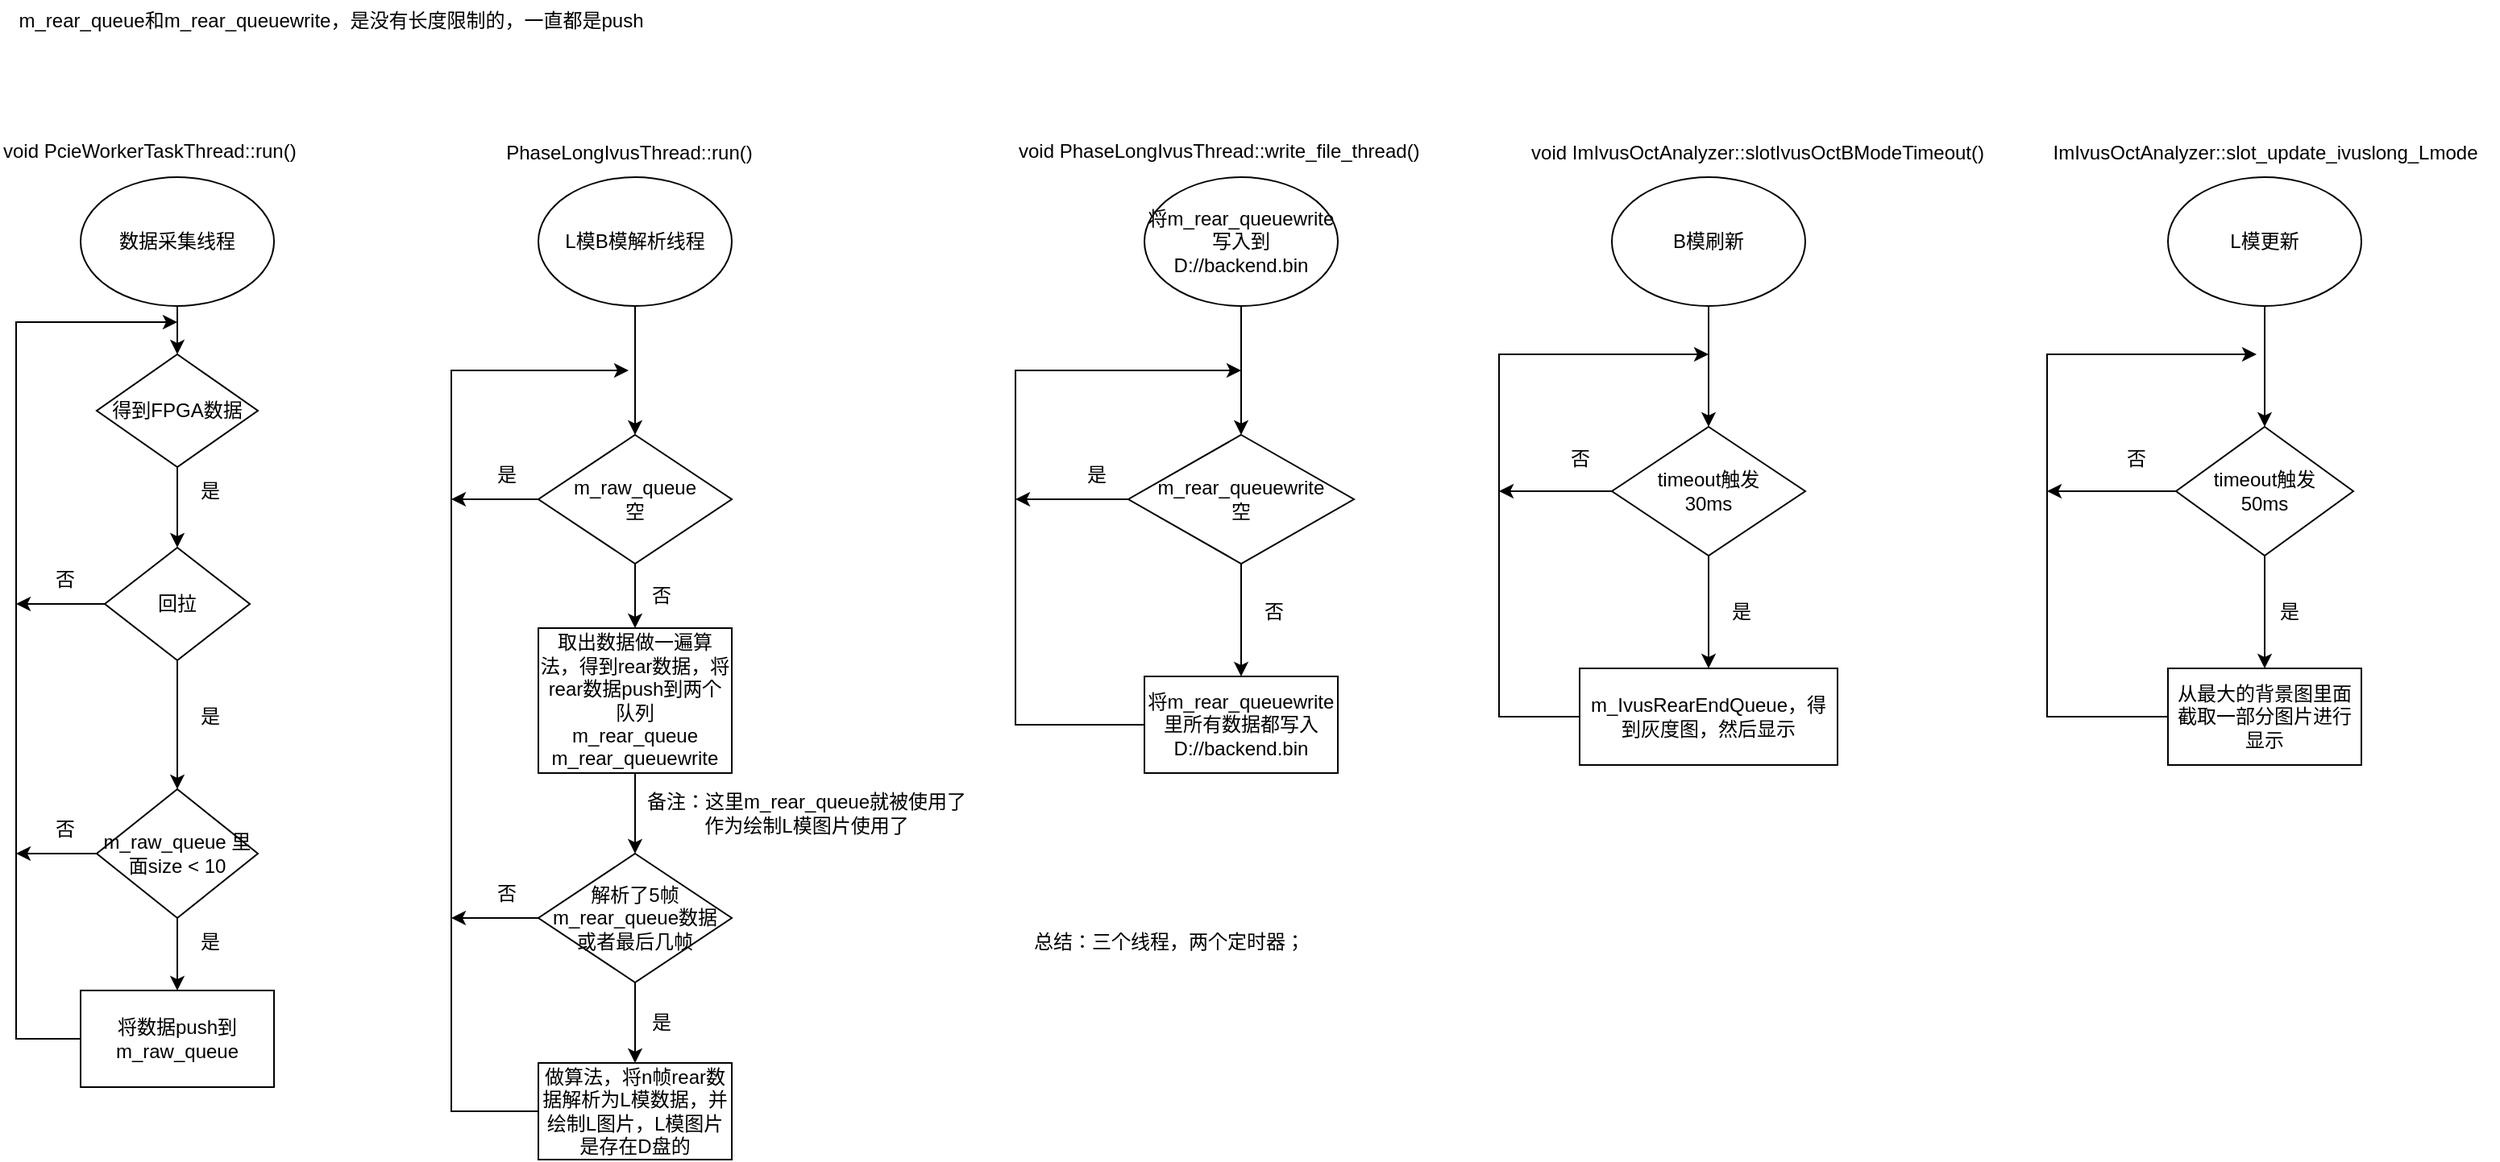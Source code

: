 <mxfile version="20.8.20" type="github">
  <diagram name="第 1 页" id="8jlNIsnWA2ENxNNo2rSE">
    <mxGraphModel dx="1434" dy="708" grid="1" gridSize="10" guides="1" tooltips="1" connect="1" arrows="1" fold="1" page="0" pageScale="1" pageWidth="827" pageHeight="1169" math="0" shadow="0">
      <root>
        <mxCell id="0" />
        <mxCell id="1" parent="0" />
        <mxCell id="tGeUGz7FxUVsNur8womr-3" value="" style="edgeStyle=orthogonalEdgeStyle;rounded=0;orthogonalLoop=1;jettySize=auto;html=1;" edge="1" parent="1" source="tGeUGz7FxUVsNur8womr-1">
          <mxGeometry relative="1" as="geometry">
            <mxPoint x="190" y="220" as="targetPoint" />
          </mxGeometry>
        </mxCell>
        <mxCell id="tGeUGz7FxUVsNur8womr-1" value="数据采集线程" style="ellipse;whiteSpace=wrap;html=1;" vertex="1" parent="1">
          <mxGeometry x="130" y="110" width="120" height="80" as="geometry" />
        </mxCell>
        <mxCell id="tGeUGz7FxUVsNur8womr-8" value="" style="edgeStyle=orthogonalEdgeStyle;rounded=0;orthogonalLoop=1;jettySize=auto;html=1;" edge="1" parent="1" source="tGeUGz7FxUVsNur8womr-6">
          <mxGeometry relative="1" as="geometry">
            <mxPoint x="190" y="340" as="targetPoint" />
          </mxGeometry>
        </mxCell>
        <mxCell id="tGeUGz7FxUVsNur8womr-6" value="得到FPGA数据" style="rhombus;whiteSpace=wrap;html=1;" vertex="1" parent="1">
          <mxGeometry x="140" y="220" width="100" height="70" as="geometry" />
        </mxCell>
        <mxCell id="tGeUGz7FxUVsNur8womr-18" value="" style="edgeStyle=orthogonalEdgeStyle;rounded=0;orthogonalLoop=1;jettySize=auto;html=1;" edge="1" parent="1" source="tGeUGz7FxUVsNur8womr-9">
          <mxGeometry relative="1" as="geometry">
            <mxPoint x="190" y="490.0" as="targetPoint" />
          </mxGeometry>
        </mxCell>
        <mxCell id="tGeUGz7FxUVsNur8womr-30" style="edgeStyle=orthogonalEdgeStyle;rounded=0;orthogonalLoop=1;jettySize=auto;html=1;" edge="1" parent="1" source="tGeUGz7FxUVsNur8womr-9">
          <mxGeometry relative="1" as="geometry">
            <mxPoint x="90" y="375" as="targetPoint" />
          </mxGeometry>
        </mxCell>
        <mxCell id="tGeUGz7FxUVsNur8womr-9" value="回拉" style="rhombus;whiteSpace=wrap;html=1;" vertex="1" parent="1">
          <mxGeometry x="145" y="340" width="90" height="70" as="geometry" />
        </mxCell>
        <mxCell id="tGeUGz7FxUVsNur8womr-12" value="是" style="text;html=1;align=center;verticalAlign=middle;resizable=0;points=[];autosize=1;strokeColor=none;fillColor=none;" vertex="1" parent="1">
          <mxGeometry x="190" y="430" width="40" height="30" as="geometry" />
        </mxCell>
        <mxCell id="tGeUGz7FxUVsNur8womr-13" value="是" style="text;html=1;align=center;verticalAlign=middle;resizable=0;points=[];autosize=1;strokeColor=none;fillColor=none;" vertex="1" parent="1">
          <mxGeometry x="190" y="290" width="40" height="30" as="geometry" />
        </mxCell>
        <mxCell id="tGeUGz7FxUVsNur8womr-29" style="edgeStyle=orthogonalEdgeStyle;rounded=0;orthogonalLoop=1;jettySize=auto;html=1;" edge="1" parent="1" source="tGeUGz7FxUVsNur8womr-24">
          <mxGeometry relative="1" as="geometry">
            <mxPoint x="190" y="200" as="targetPoint" />
            <Array as="points">
              <mxPoint x="90" y="645" />
              <mxPoint x="90" y="200" />
            </Array>
          </mxGeometry>
        </mxCell>
        <mxCell id="tGeUGz7FxUVsNur8womr-24" value="将数据push到m_raw_queue" style="rounded=0;whiteSpace=wrap;html=1;" vertex="1" parent="1">
          <mxGeometry x="130" y="615" width="120" height="60" as="geometry" />
        </mxCell>
        <mxCell id="tGeUGz7FxUVsNur8womr-28" style="edgeStyle=orthogonalEdgeStyle;rounded=0;orthogonalLoop=1;jettySize=auto;html=1;entryX=0.5;entryY=0;entryDx=0;entryDy=0;" edge="1" parent="1" source="tGeUGz7FxUVsNur8womr-27" target="tGeUGz7FxUVsNur8womr-24">
          <mxGeometry relative="1" as="geometry" />
        </mxCell>
        <mxCell id="tGeUGz7FxUVsNur8womr-31" style="edgeStyle=orthogonalEdgeStyle;rounded=0;orthogonalLoop=1;jettySize=auto;html=1;" edge="1" parent="1" source="tGeUGz7FxUVsNur8womr-27">
          <mxGeometry relative="1" as="geometry">
            <mxPoint x="90" y="530" as="targetPoint" />
          </mxGeometry>
        </mxCell>
        <mxCell id="tGeUGz7FxUVsNur8womr-27" value="m_raw_queue 里面size &amp;lt; 10" style="rhombus;whiteSpace=wrap;html=1;" vertex="1" parent="1">
          <mxGeometry x="140" y="490" width="100" height="80" as="geometry" />
        </mxCell>
        <mxCell id="tGeUGz7FxUVsNur8womr-32" value="否" style="text;html=1;align=center;verticalAlign=middle;resizable=0;points=[];autosize=1;strokeColor=none;fillColor=none;" vertex="1" parent="1">
          <mxGeometry x="100" y="345" width="40" height="30" as="geometry" />
        </mxCell>
        <mxCell id="tGeUGz7FxUVsNur8womr-33" value="否" style="text;html=1;align=center;verticalAlign=middle;resizable=0;points=[];autosize=1;strokeColor=none;fillColor=none;" vertex="1" parent="1">
          <mxGeometry x="100" y="500" width="40" height="30" as="geometry" />
        </mxCell>
        <mxCell id="tGeUGz7FxUVsNur8womr-34" value="是" style="text;html=1;align=center;verticalAlign=middle;resizable=0;points=[];autosize=1;strokeColor=none;fillColor=none;" vertex="1" parent="1">
          <mxGeometry x="190" y="570" width="40" height="30" as="geometry" />
        </mxCell>
        <mxCell id="tGeUGz7FxUVsNur8womr-35" value="void PcieWorkerTaskThread::run()" style="text;whiteSpace=wrap;html=1;" vertex="1" parent="1">
          <mxGeometry x="80" y="80" width="220" height="40" as="geometry" />
        </mxCell>
        <mxCell id="tGeUGz7FxUVsNur8womr-36" value="PhaseLongIvusThread::run()" style="text;html=1;align=center;verticalAlign=middle;resizable=0;points=[];autosize=1;strokeColor=none;fillColor=none;" vertex="1" parent="1">
          <mxGeometry x="380" y="80" width="180" height="30" as="geometry" />
        </mxCell>
        <mxCell id="tGeUGz7FxUVsNur8womr-40" value="" style="edgeStyle=orthogonalEdgeStyle;rounded=0;orthogonalLoop=1;jettySize=auto;html=1;" edge="1" parent="1" source="tGeUGz7FxUVsNur8womr-37" target="tGeUGz7FxUVsNur8womr-39">
          <mxGeometry relative="1" as="geometry" />
        </mxCell>
        <mxCell id="tGeUGz7FxUVsNur8womr-37" value="L模B模解析线程" style="ellipse;whiteSpace=wrap;html=1;" vertex="1" parent="1">
          <mxGeometry x="414" y="110" width="120" height="80" as="geometry" />
        </mxCell>
        <mxCell id="tGeUGz7FxUVsNur8womr-42" value="" style="edgeStyle=orthogonalEdgeStyle;rounded=0;orthogonalLoop=1;jettySize=auto;html=1;" edge="1" parent="1" source="tGeUGz7FxUVsNur8womr-39" target="tGeUGz7FxUVsNur8womr-41">
          <mxGeometry relative="1" as="geometry" />
        </mxCell>
        <mxCell id="tGeUGz7FxUVsNur8womr-50" style="edgeStyle=orthogonalEdgeStyle;rounded=0;orthogonalLoop=1;jettySize=auto;html=1;exitX=0;exitY=0.5;exitDx=0;exitDy=0;" edge="1" parent="1" source="tGeUGz7FxUVsNur8womr-48">
          <mxGeometry relative="1" as="geometry">
            <mxPoint x="470" y="230" as="targetPoint" />
            <mxPoint x="360" y="760" as="sourcePoint" />
            <Array as="points">
              <mxPoint x="360" y="690" />
              <mxPoint x="360" y="230" />
            </Array>
          </mxGeometry>
        </mxCell>
        <mxCell id="tGeUGz7FxUVsNur8womr-53" style="edgeStyle=orthogonalEdgeStyle;rounded=0;orthogonalLoop=1;jettySize=auto;html=1;" edge="1" parent="1" source="tGeUGz7FxUVsNur8womr-39">
          <mxGeometry relative="1" as="geometry">
            <mxPoint x="360" y="310" as="targetPoint" />
          </mxGeometry>
        </mxCell>
        <mxCell id="tGeUGz7FxUVsNur8womr-39" value="m_raw_queue&lt;br&gt;空" style="rhombus;whiteSpace=wrap;html=1;" vertex="1" parent="1">
          <mxGeometry x="414" y="270" width="120" height="80" as="geometry" />
        </mxCell>
        <mxCell id="tGeUGz7FxUVsNur8womr-52" style="edgeStyle=orthogonalEdgeStyle;rounded=0;orthogonalLoop=1;jettySize=auto;html=1;entryX=0.5;entryY=0;entryDx=0;entryDy=0;" edge="1" parent="1" source="tGeUGz7FxUVsNur8womr-41" target="tGeUGz7FxUVsNur8womr-46">
          <mxGeometry relative="1" as="geometry">
            <Array as="points">
              <mxPoint x="474" y="530" />
              <mxPoint x="474" y="530" />
            </Array>
          </mxGeometry>
        </mxCell>
        <mxCell id="tGeUGz7FxUVsNur8womr-41" value="取出数据做一遍算法，得到rear数据，将rear数据push到两个队列&lt;br&gt;m_rear_queue&lt;br style=&quot;border-color: var(--border-color);&quot;&gt;m_rear_queuewrite" style="whiteSpace=wrap;html=1;" vertex="1" parent="1">
          <mxGeometry x="414" y="390" width="120" height="90" as="geometry" />
        </mxCell>
        <mxCell id="tGeUGz7FxUVsNur8womr-49" value="" style="edgeStyle=orthogonalEdgeStyle;rounded=0;orthogonalLoop=1;jettySize=auto;html=1;" edge="1" parent="1" source="tGeUGz7FxUVsNur8womr-46" target="tGeUGz7FxUVsNur8womr-48">
          <mxGeometry relative="1" as="geometry" />
        </mxCell>
        <mxCell id="tGeUGz7FxUVsNur8womr-51" style="edgeStyle=orthogonalEdgeStyle;rounded=0;orthogonalLoop=1;jettySize=auto;html=1;" edge="1" parent="1" source="tGeUGz7FxUVsNur8womr-46">
          <mxGeometry relative="1" as="geometry">
            <mxPoint x="360" y="570" as="targetPoint" />
          </mxGeometry>
        </mxCell>
        <mxCell id="tGeUGz7FxUVsNur8womr-46" value="解析了5帧m_rear_queue数据&lt;br&gt;或者最后几帧" style="rhombus;whiteSpace=wrap;html=1;" vertex="1" parent="1">
          <mxGeometry x="414" y="530" width="120" height="80" as="geometry" />
        </mxCell>
        <mxCell id="tGeUGz7FxUVsNur8womr-48" value="做算法，将n帧rear数据解析为L模数据，并绘制L图片，L模图片是存在D盘的" style="whiteSpace=wrap;html=1;" vertex="1" parent="1">
          <mxGeometry x="414" y="660" width="120" height="60" as="geometry" />
        </mxCell>
        <mxCell id="tGeUGz7FxUVsNur8womr-54" value="否" style="text;html=1;align=center;verticalAlign=middle;resizable=0;points=[];autosize=1;strokeColor=none;fillColor=none;" vertex="1" parent="1">
          <mxGeometry x="470" y="355" width="40" height="30" as="geometry" />
        </mxCell>
        <mxCell id="tGeUGz7FxUVsNur8womr-55" value="是" style="text;html=1;align=center;verticalAlign=middle;resizable=0;points=[];autosize=1;strokeColor=none;fillColor=none;" vertex="1" parent="1">
          <mxGeometry x="374" y="280" width="40" height="30" as="geometry" />
        </mxCell>
        <mxCell id="tGeUGz7FxUVsNur8womr-56" value="否" style="text;html=1;align=center;verticalAlign=middle;resizable=0;points=[];autosize=1;strokeColor=none;fillColor=none;" vertex="1" parent="1">
          <mxGeometry x="374" y="540" width="40" height="30" as="geometry" />
        </mxCell>
        <mxCell id="tGeUGz7FxUVsNur8womr-57" value="是" style="text;html=1;align=center;verticalAlign=middle;resizable=0;points=[];autosize=1;strokeColor=none;fillColor=none;" vertex="1" parent="1">
          <mxGeometry x="470" y="620" width="40" height="30" as="geometry" />
        </mxCell>
        <mxCell id="tGeUGz7FxUVsNur8womr-58" value="备注：这里m_rear_queue就被使用了&lt;br&gt;作为绘制L模图片使用了" style="text;html=1;align=center;verticalAlign=middle;resizable=0;points=[];autosize=1;strokeColor=none;fillColor=none;" vertex="1" parent="1">
          <mxGeometry x="470" y="485" width="220" height="40" as="geometry" />
        </mxCell>
        <mxCell id="tGeUGz7FxUVsNur8womr-59" value="void PhaseLongIvusThread::write_file_thread()" style="text;whiteSpace=wrap;html=1;" vertex="1" parent="1">
          <mxGeometry x="710" y="80" width="280" height="30" as="geometry" />
        </mxCell>
        <mxCell id="tGeUGz7FxUVsNur8womr-62" value="" style="edgeStyle=orthogonalEdgeStyle;rounded=0;orthogonalLoop=1;jettySize=auto;html=1;" edge="1" parent="1" source="tGeUGz7FxUVsNur8womr-60" target="tGeUGz7FxUVsNur8womr-61">
          <mxGeometry relative="1" as="geometry" />
        </mxCell>
        <mxCell id="tGeUGz7FxUVsNur8womr-60" value="将m_rear_queuewrite&lt;br&gt;写入到D://backend.bin" style="ellipse;whiteSpace=wrap;html=1;" vertex="1" parent="1">
          <mxGeometry x="790" y="110" width="120" height="80" as="geometry" />
        </mxCell>
        <mxCell id="tGeUGz7FxUVsNur8womr-64" value="" style="edgeStyle=orthogonalEdgeStyle;rounded=0;orthogonalLoop=1;jettySize=auto;html=1;" edge="1" parent="1" source="tGeUGz7FxUVsNur8womr-61" target="tGeUGz7FxUVsNur8womr-63">
          <mxGeometry relative="1" as="geometry" />
        </mxCell>
        <mxCell id="tGeUGz7FxUVsNur8womr-66" style="edgeStyle=orthogonalEdgeStyle;rounded=0;orthogonalLoop=1;jettySize=auto;html=1;" edge="1" parent="1" source="tGeUGz7FxUVsNur8womr-61">
          <mxGeometry relative="1" as="geometry">
            <mxPoint x="710" y="310" as="targetPoint" />
          </mxGeometry>
        </mxCell>
        <mxCell id="tGeUGz7FxUVsNur8womr-61" value="m_rear_queuewrite&lt;br&gt;空" style="rhombus;whiteSpace=wrap;html=1;" vertex="1" parent="1">
          <mxGeometry x="780" y="270" width="140" height="80" as="geometry" />
        </mxCell>
        <mxCell id="tGeUGz7FxUVsNur8womr-65" style="edgeStyle=orthogonalEdgeStyle;rounded=0;orthogonalLoop=1;jettySize=auto;html=1;" edge="1" parent="1" source="tGeUGz7FxUVsNur8womr-63">
          <mxGeometry relative="1" as="geometry">
            <mxPoint x="850" y="230" as="targetPoint" />
            <Array as="points">
              <mxPoint x="710" y="450" />
              <mxPoint x="710" y="230" />
            </Array>
          </mxGeometry>
        </mxCell>
        <mxCell id="tGeUGz7FxUVsNur8womr-63" value="将m_rear_queuewrite&lt;br&gt;里所有数据都写入&lt;br&gt;D://backend.bin" style="whiteSpace=wrap;html=1;" vertex="1" parent="1">
          <mxGeometry x="790" y="420" width="120" height="60" as="geometry" />
        </mxCell>
        <mxCell id="tGeUGz7FxUVsNur8womr-67" value="是" style="text;html=1;align=center;verticalAlign=middle;resizable=0;points=[];autosize=1;strokeColor=none;fillColor=none;" vertex="1" parent="1">
          <mxGeometry x="740" y="280" width="40" height="30" as="geometry" />
        </mxCell>
        <mxCell id="tGeUGz7FxUVsNur8womr-68" value="否" style="text;html=1;align=center;verticalAlign=middle;resizable=0;points=[];autosize=1;strokeColor=none;fillColor=none;" vertex="1" parent="1">
          <mxGeometry x="850" y="365" width="40" height="30" as="geometry" />
        </mxCell>
        <mxCell id="tGeUGz7FxUVsNur8womr-69" value="m_rear_queue和&lt;span style=&quot;&quot;&gt;m_rear_queuewrite，是没有长度限制的，一直都是push&lt;br&gt;&lt;br&gt;&lt;/span&gt;" style="text;html=1;align=center;verticalAlign=middle;resizable=0;points=[];autosize=1;strokeColor=none;fillColor=none;" vertex="1" parent="1">
          <mxGeometry x="80" width="410" height="40" as="geometry" />
        </mxCell>
        <mxCell id="tGeUGz7FxUVsNur8womr-78" value="" style="edgeStyle=orthogonalEdgeStyle;rounded=0;orthogonalLoop=1;jettySize=auto;html=1;" edge="1" parent="1" source="tGeUGz7FxUVsNur8womr-70" target="tGeUGz7FxUVsNur8womr-77">
          <mxGeometry relative="1" as="geometry" />
        </mxCell>
        <mxCell id="tGeUGz7FxUVsNur8womr-70" value="B模刷新" style="ellipse;whiteSpace=wrap;html=1;" vertex="1" parent="1">
          <mxGeometry x="1080" y="110" width="120" height="80" as="geometry" />
        </mxCell>
        <mxCell id="tGeUGz7FxUVsNur8womr-73" value="void ImIvusOctAnalyzer::slotIvusOctBModeTimeout()" style="text;html=1;align=center;verticalAlign=middle;resizable=0;points=[];autosize=1;strokeColor=none;fillColor=none;" vertex="1" parent="1">
          <mxGeometry x="1020" y="80" width="300" height="30" as="geometry" />
        </mxCell>
        <mxCell id="tGeUGz7FxUVsNur8womr-80" style="edgeStyle=orthogonalEdgeStyle;rounded=0;orthogonalLoop=1;jettySize=auto;html=1;" edge="1" parent="1" source="tGeUGz7FxUVsNur8womr-74">
          <mxGeometry relative="1" as="geometry">
            <mxPoint x="1140" y="220" as="targetPoint" />
            <Array as="points">
              <mxPoint x="1010" y="445" />
              <mxPoint x="1010" y="220" />
            </Array>
          </mxGeometry>
        </mxCell>
        <mxCell id="tGeUGz7FxUVsNur8womr-74" value="m_IvusRearEndQueue，得到灰度图，然后显示" style="whiteSpace=wrap;html=1;" vertex="1" parent="1">
          <mxGeometry x="1060" y="415" width="160" height="60" as="geometry" />
        </mxCell>
        <mxCell id="tGeUGz7FxUVsNur8womr-79" style="edgeStyle=orthogonalEdgeStyle;rounded=0;orthogonalLoop=1;jettySize=auto;html=1;entryX=0.5;entryY=0;entryDx=0;entryDy=0;" edge="1" parent="1" source="tGeUGz7FxUVsNur8womr-77" target="tGeUGz7FxUVsNur8womr-74">
          <mxGeometry relative="1" as="geometry" />
        </mxCell>
        <mxCell id="tGeUGz7FxUVsNur8womr-81" style="edgeStyle=orthogonalEdgeStyle;rounded=0;orthogonalLoop=1;jettySize=auto;html=1;exitX=0;exitY=0.5;exitDx=0;exitDy=0;" edge="1" parent="1" source="tGeUGz7FxUVsNur8womr-77">
          <mxGeometry relative="1" as="geometry">
            <mxPoint x="1010" y="305" as="targetPoint" />
          </mxGeometry>
        </mxCell>
        <mxCell id="tGeUGz7FxUVsNur8womr-77" value="timeout触发&lt;br&gt;30ms" style="rhombus;whiteSpace=wrap;html=1;" vertex="1" parent="1">
          <mxGeometry x="1080" y="265" width="120" height="80" as="geometry" />
        </mxCell>
        <mxCell id="tGeUGz7FxUVsNur8womr-82" value="是" style="text;html=1;align=center;verticalAlign=middle;resizable=0;points=[];autosize=1;strokeColor=none;fillColor=none;" vertex="1" parent="1">
          <mxGeometry x="1140" y="365" width="40" height="30" as="geometry" />
        </mxCell>
        <mxCell id="tGeUGz7FxUVsNur8womr-83" value="否" style="text;html=1;align=center;verticalAlign=middle;resizable=0;points=[];autosize=1;strokeColor=none;fillColor=none;" vertex="1" parent="1">
          <mxGeometry x="1040" y="270" width="40" height="30" as="geometry" />
        </mxCell>
        <mxCell id="tGeUGz7FxUVsNur8womr-90" value="" style="edgeStyle=orthogonalEdgeStyle;rounded=0;orthogonalLoop=1;jettySize=auto;html=1;" edge="1" parent="1" source="tGeUGz7FxUVsNur8womr-84" target="tGeUGz7FxUVsNur8womr-89">
          <mxGeometry relative="1" as="geometry" />
        </mxCell>
        <mxCell id="tGeUGz7FxUVsNur8womr-84" value="L模更新" style="ellipse;whiteSpace=wrap;html=1;" vertex="1" parent="1">
          <mxGeometry x="1425" y="110" width="120" height="80" as="geometry" />
        </mxCell>
        <mxCell id="tGeUGz7FxUVsNur8womr-85" value="ImIvusOctAnalyzer::slot_update_ivuslong_Lmode" style="text;html=1;align=center;verticalAlign=middle;resizable=0;points=[];autosize=1;strokeColor=none;fillColor=none;" vertex="1" parent="1">
          <mxGeometry x="1340" y="80" width="290" height="30" as="geometry" />
        </mxCell>
        <mxCell id="tGeUGz7FxUVsNur8womr-92" value="" style="edgeStyle=orthogonalEdgeStyle;rounded=0;orthogonalLoop=1;jettySize=auto;html=1;" edge="1" parent="1" source="tGeUGz7FxUVsNur8womr-89" target="tGeUGz7FxUVsNur8womr-91">
          <mxGeometry relative="1" as="geometry" />
        </mxCell>
        <mxCell id="tGeUGz7FxUVsNur8womr-94" style="edgeStyle=orthogonalEdgeStyle;rounded=0;orthogonalLoop=1;jettySize=auto;html=1;" edge="1" parent="1" source="tGeUGz7FxUVsNur8womr-89">
          <mxGeometry relative="1" as="geometry">
            <mxPoint x="1350" y="305" as="targetPoint" />
          </mxGeometry>
        </mxCell>
        <mxCell id="tGeUGz7FxUVsNur8womr-89" value="timeout触发&lt;br&gt;50ms" style="rhombus;whiteSpace=wrap;html=1;" vertex="1" parent="1">
          <mxGeometry x="1430" y="265" width="110" height="80" as="geometry" />
        </mxCell>
        <mxCell id="tGeUGz7FxUVsNur8womr-93" style="edgeStyle=orthogonalEdgeStyle;rounded=0;orthogonalLoop=1;jettySize=auto;html=1;" edge="1" parent="1" source="tGeUGz7FxUVsNur8womr-91">
          <mxGeometry relative="1" as="geometry">
            <mxPoint x="1480" y="220" as="targetPoint" />
            <Array as="points">
              <mxPoint x="1350" y="445" />
              <mxPoint x="1350" y="220" />
            </Array>
          </mxGeometry>
        </mxCell>
        <mxCell id="tGeUGz7FxUVsNur8womr-91" value="从最大的背景图里面截取一部分图片进行显示" style="whiteSpace=wrap;html=1;" vertex="1" parent="1">
          <mxGeometry x="1425" y="415" width="120" height="60" as="geometry" />
        </mxCell>
        <mxCell id="tGeUGz7FxUVsNur8womr-95" value="否" style="text;html=1;align=center;verticalAlign=middle;resizable=0;points=[];autosize=1;strokeColor=none;fillColor=none;" vertex="1" parent="1">
          <mxGeometry x="1385" y="270" width="40" height="30" as="geometry" />
        </mxCell>
        <mxCell id="tGeUGz7FxUVsNur8womr-96" value="是" style="text;html=1;align=center;verticalAlign=middle;resizable=0;points=[];autosize=1;strokeColor=none;fillColor=none;" vertex="1" parent="1">
          <mxGeometry x="1480" y="365" width="40" height="30" as="geometry" />
        </mxCell>
        <mxCell id="tGeUGz7FxUVsNur8womr-97" value="总结：三个线程，两个定时器；" style="text;html=1;align=center;verticalAlign=middle;resizable=0;points=[];autosize=1;strokeColor=none;fillColor=none;" vertex="1" parent="1">
          <mxGeometry x="710" y="570" width="190" height="30" as="geometry" />
        </mxCell>
      </root>
    </mxGraphModel>
  </diagram>
</mxfile>
